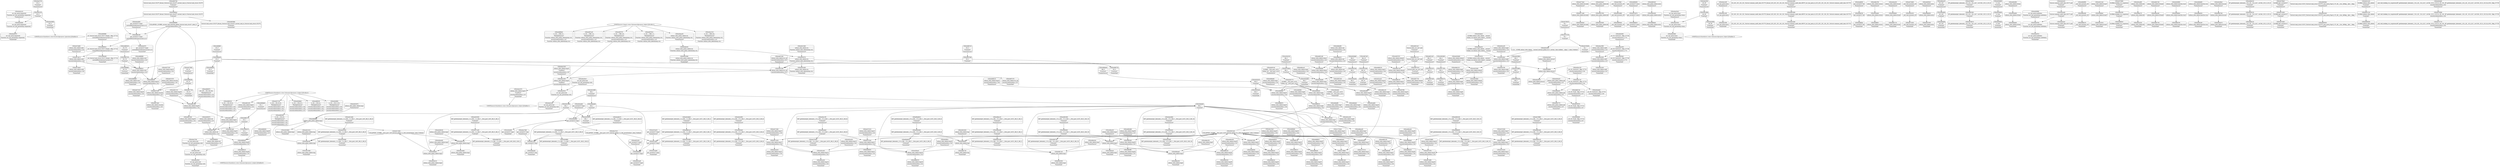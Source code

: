 digraph {
	CE0x44a3970 [shape=record,shape=Mrecord,label="{CE0x44a3970|avc_has_perm:requested|Function::avc_has_perm&Arg::requested::|*SummSink*}"]
	CE0x4456bb0 [shape=record,shape=Mrecord,label="{CE0x4456bb0|4:_i32,_:_CR_8,12_|*MultipleSource*|security/selinux/xfrm.c,142|security/selinux/xfrm.c,142|security/selinux/xfrm.c,147}"]
	CE0x4450770 [shape=record,shape=Mrecord,label="{CE0x4450770|selinux_xfrm_policy_delete:call|security/selinux/xfrm.c,327|*SummSink*}"]
	CE0x4477ad0 [shape=record,shape=Mrecord,label="{CE0x4477ad0|selinux_xfrm_delete:do.body}"]
	CE0x44a7dc0 [shape=record,shape=Mrecord,label="{CE0x44a7dc0|selinux_xfrm_delete:tmp32|security/selinux/xfrm.c,150|*SummSource*}"]
	CE0x44a58b0 [shape=record,shape=Mrecord,label="{CE0x44a58b0|i64*_getelementptr_inbounds_(_15_x_i64_,_15_x_i64_*___llvm_gcov_ctr25,_i64_0,_i64_14)|*Constant*|*SummSource*}"]
	CE0x4468220 [shape=record,shape=Mrecord,label="{CE0x4468220|selinux_xfrm_delete:tmp22|security/selinux/xfrm.c,144|*SummSource*}"]
	CE0x44a1a50 [shape=record,shape=Mrecord,label="{CE0x44a1a50|selinux_xfrm_delete:call8|security/selinux/xfrm.c,147|*SummSink*}"]
	CE0x44a1830 [shape=record,shape=Mrecord,label="{CE0x44a1830|selinux_xfrm_delete:call8|security/selinux/xfrm.c,147}"]
	CE0x445ccb0 [shape=record,shape=Mrecord,label="{CE0x445ccb0|selinux_xfrm_delete:tmp14|security/selinux/xfrm.c,142}"]
	CE0x4485d60 [shape=record,shape=Mrecord,label="{CE0x4485d60|selinux_xfrm_delete:tmp28|security/selinux/xfrm.c,147|*SummSource*}"]
	CE0x4459340 [shape=record,shape=Mrecord,label="{CE0x4459340|i64_0|*Constant*|*SummSink*}"]
	CE0x44537f0 [shape=record,shape=Mrecord,label="{CE0x44537f0|selinux_xfrm_delete:tmp8|security/selinux/xfrm.c,142|*SummSink*}"]
	CE0x4461420 [shape=record,shape=Mrecord,label="{CE0x4461420|selinux_xfrm_delete:tmp21|security/selinux/xfrm.c,142|*SummSource*}"]
	CE0x4467410 [shape=record,shape=Mrecord,label="{CE0x4467410|%struct.xfrm_sec_ctx*_null|*Constant*|*SummSink*}"]
	CE0x44c4000 [shape=record,shape=Mrecord,label="{CE0x44c4000|get_current227:tmp4|./arch/x86/include/asm/current.h,14|*SummSource*}"]
	CE0x4453380 [shape=record,shape=Mrecord,label="{CE0x4453380|selinux_xfrm_policy_delete:ctx|Function::selinux_xfrm_policy_delete&Arg::ctx::|*SummSink*}"]
	CE0x44a4190 [shape=record,shape=Mrecord,label="{CE0x44a4190|_ret_i32_%retval.0,_!dbg_!27728|security/selinux/avc.c,775}"]
	CE0x44567e0 [shape=record,shape=Mrecord,label="{CE0x44567e0|GLOBAL:__llvm_gcov_ctr25|Global_var:__llvm_gcov_ctr25|*SummSource*}"]
	CE0x44a1550 [shape=record,shape=Mrecord,label="{CE0x44a1550|selinux_xfrm_delete:tmp31|*LoadInst*|security/selinux/xfrm.c,147|*SummSource*}"]
	CE0x4453cd0 [shape=record,shape=Mrecord,label="{CE0x4453cd0|get_current227:tmp3|*SummSink*}"]
	CE0x445d500 [shape=record,shape=Mrecord,label="{CE0x445d500|i64*_getelementptr_inbounds_(_15_x_i64_,_15_x_i64_*___llvm_gcov_ctr25,_i64_0,_i64_6)|*Constant*|*SummSink*}"]
	CE0x4467e80 [shape=record,shape=Mrecord,label="{CE0x4467e80|i64_10|*Constant*}"]
	CE0x448fe60 [shape=record,shape=Mrecord,label="{CE0x448fe60|i32_0|*Constant*|*SummSink*}"]
	CE0x4457290 [shape=record,shape=Mrecord,label="{CE0x4457290|i64_4|*Constant*}"]
	CE0x4466750 [shape=record,shape=Mrecord,label="{CE0x4466750|i32_3|*Constant*|*SummSink*}"]
	CE0x4474dd0 [shape=record,shape=Mrecord,label="{CE0x4474dd0|selinux_xfrm_delete:call4|security/selinux/xfrm.c,142|*SummSource*}"]
	CE0x445f2d0 [shape=record,shape=Mrecord,label="{CE0x445f2d0|_ret_i32_%retval.0,_!dbg_!27728|security/selinux/avc.c,775|*SummSink*}"]
	CE0x4475050 [shape=record,shape=Mrecord,label="{CE0x4475050|i64*_getelementptr_inbounds_(_15_x_i64_,_15_x_i64_*___llvm_gcov_ctr25,_i64_0,_i64_8)|*Constant*|*SummSink*}"]
	CE0x4453560 [shape=record,shape=Mrecord,label="{CE0x4453560|selinux_xfrm_delete:tobool1|security/selinux/xfrm.c,142}"]
	CE0x44661a0 [shape=record,shape=Mrecord,label="{CE0x44661a0|i64*_getelementptr_inbounds_(_2_x_i64_,_2_x_i64_*___llvm_gcov_ctr21,_i64_0,_i64_1)|*Constant*}"]
	CE0x4453b00 [shape=record,shape=Mrecord,label="{CE0x4453b00|selinux_xfrm_delete:tobool1|security/selinux/xfrm.c,142|*SummSource*}"]
	CE0x60bd910 [shape=record,shape=Mrecord,label="{CE0x60bd910|i64*_getelementptr_inbounds_(_15_x_i64_,_15_x_i64_*___llvm_gcov_ctr25,_i64_0,_i64_0)|*Constant*|*SummSink*}"]
	CE0x4480180 [shape=record,shape=Mrecord,label="{CE0x4480180|get_current227:tmp4|./arch/x86/include/asm/current.h,14}"]
	CE0x445d210 [shape=record,shape=Mrecord,label="{CE0x445d210|selinux_xfrm_policy_delete:tmp3|*SummSink*}"]
	CE0x4455760 [shape=record,shape=Mrecord,label="{CE0x4455760|selinux_xfrm_policy_delete:bb}"]
	CE0x44a5620 [shape=record,shape=Mrecord,label="{CE0x44a5620|selinux_xfrm_delete:retval.0|*SummSink*}"]
	CE0x44801f0 [shape=record,shape=Mrecord,label="{CE0x44801f0|4:_i32,_:_CR_0,4_|*MultipleSource*|security/selinux/xfrm.c,142|security/selinux/xfrm.c,142|security/selinux/xfrm.c,147}"]
	CE0x44539b0 [shape=record,shape=Mrecord,label="{CE0x44539b0|i64_5|*Constant*|*SummSource*}"]
	CE0x446b7a0 [shape=record,shape=Mrecord,label="{CE0x446b7a0|_ret_i32_%call,_!dbg_!27713|security/selinux/xfrm.c,327|*SummSource*}"]
	CE0x447ffe0 [shape=record,shape=Mrecord,label="{CE0x447ffe0|_call_void_mcount()_#3|*SummSource*}"]
	CE0x4469400 [shape=record,shape=Mrecord,label="{CE0x4469400|get_current227:entry|*SummSource*}"]
	CE0x4469620 [shape=record,shape=Mrecord,label="{CE0x4469620|get_current227:entry|*SummSink*}"]
	CE0x4471640 [shape=record,shape=Mrecord,label="{CE0x4471640|COLLAPSED:_GCMRE___llvm_gcov_ctr9_internal_global_2_x_i64_zeroinitializer:_elem_0:default:}"]
	CE0x445e440 [shape=record,shape=Mrecord,label="{CE0x445e440|get_current227:tmp1}"]
	CE0x44a3b40 [shape=record,shape=Mrecord,label="{CE0x44a3b40|avc_has_perm:requested|Function::avc_has_perm&Arg::requested::}"]
	CE0x446b8a0 [shape=record,shape=Mrecord,label="{CE0x446b8a0|selinux_xfrm_policy_delete:entry|*SummSink*}"]
	CE0x44a2db0 [shape=record,shape=Mrecord,label="{CE0x44a2db0|i16_39|*Constant*}"]
	CE0x445e150 [shape=record,shape=Mrecord,label="{CE0x445e150|_ret_i32_%retval.0,_!dbg_!27751|security/selinux/xfrm.c,150|*SummSource*}"]
	CE0x44840c0 [shape=record,shape=Mrecord,label="{CE0x44840c0|selinux_xfrm_delete:tmp25|security/selinux/xfrm.c,144|*SummSink*}"]
	CE0x4468f10 [shape=record,shape=Mrecord,label="{CE0x4468f10|selinux_xfrm_delete:tmp25|security/selinux/xfrm.c,144|*SummSource*}"]
	CE0x44a7d50 [shape=record,shape=Mrecord,label="{CE0x44a7d50|selinux_xfrm_delete:tmp32|security/selinux/xfrm.c,150}"]
	"CONST[source:0(mediator),value:2(dynamic)][purpose:{object}][SnkIdx:2]"
	CE0x445c6b0 [shape=record,shape=Mrecord,label="{CE0x445c6b0|selinux_xfrm_policy_delete:tmp2|*SummSink*}"]
	CE0x44a2280 [shape=record,shape=Mrecord,label="{CE0x44a2280|avc_has_perm:entry|*SummSink*}"]
	CE0x44a1b60 [shape=record,shape=Mrecord,label="{CE0x44a1b60|i32_(i32,_i32,_i16,_i32,_%struct.common_audit_data.1017*)*_bitcast_(i32_(i32,_i32,_i16,_i32,_%struct.common_audit_data.495*)*_avc_has_perm_to_i32_(i32,_i32,_i16,_i32,_%struct.common_audit_data.1017*)*)|*Constant*|*SummSource*}"]
	CE0x44a88c0 [shape=record,shape=Mrecord,label="{CE0x44a88c0|get_current227:bb|*SummSink*}"]
	CE0x448eb10 [shape=record,shape=Mrecord,label="{CE0x448eb10|selinux_xfrm_delete:call|security/selinux/xfrm.c,142}"]
	CE0x44556b0 [shape=record,shape=Mrecord,label="{CE0x44556b0|selinux_xfrm_policy_delete:tmp1|*SummSink*}"]
	CE0x4460870 [shape=record,shape=Mrecord,label="{CE0x4460870|128:_i8*,_:_CR_128,136_|*MultipleSource*|security/selinux/xfrm.c,142|security/selinux/xfrm.c,142}"]
	CE0x4469910 [shape=record,shape=Mrecord,label="{CE0x4469910|_ret_%struct.task_struct.1015*_%tmp4,_!dbg_!27714|./arch/x86/include/asm/current.h,14}"]
	CE0x44a89d0 [shape=record,shape=Mrecord,label="{CE0x44a89d0|i64*_getelementptr_inbounds_(_2_x_i64_,_2_x_i64_*___llvm_gcov_ctr21,_i64_0,_i64_0)|*Constant*}"]
	CE0x4468510 [shape=record,shape=Mrecord,label="{CE0x4468510|selinux_xfrm_delete:tmp23|security/selinux/xfrm.c,144|*SummSource*}"]
	CE0x4459d70 [shape=record,shape=Mrecord,label="{CE0x4459d70|selinux_xfrm_delete:sid|security/selinux/xfrm.c,147|*SummSource*}"]
	CE0x44a1310 [shape=record,shape=Mrecord,label="{CE0x44a1310|4:_i32,_:_CRE_8,8_|*MultipleSource*|Function::selinux_xfrm_policy_delete&Arg::ctx::|security/selinux/xfrm.c,147|Function::selinux_xfrm_delete&Arg::ctx::}"]
	CE0x446e760 [shape=record,shape=Mrecord,label="{CE0x446e760|selinux_xfrm_delete:return|*SummSource*}"]
	CE0x4474860 [shape=record,shape=Mrecord,label="{CE0x4474860|selinux_xfrm_delete:tmp18|security/selinux/xfrm.c,142|*SummSource*}"]
	CE0x4484e50 [shape=record,shape=Mrecord,label="{CE0x4484e50|selinux_xfrm_delete:tmp26|security/selinux/xfrm.c,145|*SummSink*}"]
	CE0x446a8f0 [shape=record,shape=Mrecord,label="{CE0x446a8f0|selinux_xfrm_delete:tmp7|security/selinux/xfrm.c,142|*SummSource*}"]
	CE0x4461280 [shape=record,shape=Mrecord,label="{CE0x4461280|selinux_xfrm_delete:tmp20|security/selinux/xfrm.c,142}"]
	CE0x444fd40 [shape=record,shape=Mrecord,label="{CE0x444fd40|selinux_xfrm_delete:if.end}"]
	CE0x445b1f0 [shape=record,shape=Mrecord,label="{CE0x445b1f0|_call_void_mcount()_#3}"]
	CE0x4465c80 [shape=record,shape=Mrecord,label="{CE0x4465c80|i64*_getelementptr_inbounds_(_15_x_i64_,_15_x_i64_*___llvm_gcov_ctr25,_i64_0,_i64_9)|*Constant*}"]
	CE0x444b930 [shape=record,shape=Mrecord,label="{CE0x444b930|selinux_xfrm_delete:entry}"]
	CE0x4456f00 [shape=record,shape=Mrecord,label="{CE0x4456f00|4:_i32,_:_CR_12,16_|*MultipleSource*|security/selinux/xfrm.c,142|security/selinux/xfrm.c,142|security/selinux/xfrm.c,147}"]
	CE0x4463c30 [shape=record,shape=Mrecord,label="{CE0x4463c30|i64_5|*Constant*|*SummSink*}"]
	CE0x446afd0 [shape=record,shape=Mrecord,label="{CE0x446afd0|i32_142|*Constant*|*SummSink*}"]
	CE0x44687e0 [shape=record,shape=Mrecord,label="{CE0x44687e0|selinux_xfrm_delete:tmp24|security/selinux/xfrm.c,144}"]
	CE0x4465710 [shape=record,shape=Mrecord,label="{CE0x4465710|selinux_xfrm_delete:if.end|*SummSink*}"]
	CE0x44970d0 [shape=record,shape=Mrecord,label="{CE0x44970d0|i32_3|*Constant*}"]
	CE0x445adb0 [shape=record,shape=Mrecord,label="{CE0x445adb0|selinux_xfrm_delete:tmp10|security/selinux/xfrm.c,142|*SummSink*}"]
	CE0x446ae20 [shape=record,shape=Mrecord,label="{CE0x446ae20|i32_142|*Constant*|*SummSource*}"]
	CE0x446e110 [shape=record,shape=Mrecord,label="{CE0x446e110|selinux_xfrm_delete:tmp9|security/selinux/xfrm.c,142}"]
	CE0x4463d60 [shape=record,shape=Mrecord,label="{CE0x4463d60|i64_4|*Constant*|*SummSource*}"]
	CE0x445b9d0 [shape=record,shape=Mrecord,label="{CE0x445b9d0|i64_3|*Constant*|*SummSource*}"]
	CE0x4477ba0 [shape=record,shape=Mrecord,label="{CE0x4477ba0|selinux_xfrm_delete:do.body|*SummSource*}"]
	CE0x4457d70 [shape=record,shape=Mrecord,label="{CE0x4457d70|selinux_xfrm_delete:security|security/selinux/xfrm.c,142|*SummSource*}"]
	CE0x445af20 [shape=record,shape=Mrecord,label="{CE0x445af20|selinux_xfrm_delete:tmp11|security/selinux/xfrm.c,142}"]
	CE0x44a1960 [shape=record,shape=Mrecord,label="{CE0x44a1960|selinux_xfrm_delete:call8|security/selinux/xfrm.c,147|*SummSource*}"]
	CE0x44615c0 [shape=record,shape=Mrecord,label="{CE0x44615c0|%struct.xfrm_sec_ctx*_null|*Constant*|*SummSource*}"]
	CE0x44a33c0 [shape=record,shape=Mrecord,label="{CE0x44a33c0|avc_has_perm:tclass|Function::avc_has_perm&Arg::tclass::|*SummSource*}"]
	CE0x445a6e0 [shape=record,shape=Mrecord,label="{CE0x445a6e0|selinux_xfrm_delete:return}"]
	CE0x446ec10 [shape=record,shape=Mrecord,label="{CE0x446ec10|i64*_getelementptr_inbounds_(_15_x_i64_,_15_x_i64_*___llvm_gcov_ctr25,_i64_0,_i64_1)|*Constant*|*SummSource*}"]
	CE0x4478b00 [shape=record,shape=Mrecord,label="{CE0x4478b00|i8*_getelementptr_inbounds_(_45_x_i8_,_45_x_i8_*_.str1245,_i32_0,_i32_0)|*Constant*|*SummSource*}"]
	CE0x4475b80 [shape=record,shape=Mrecord,label="{CE0x4475b80|_call_void_mcount()_#3|*SummSource*}"]
	CE0x4485ff0 [shape=record,shape=Mrecord,label="{CE0x4485ff0|selinux_xfrm_delete:tmp28|security/selinux/xfrm.c,147|*SummSink*}"]
	CE0x445d6a0 [shape=record,shape=Mrecord,label="{CE0x445d6a0|i1_true|*Constant*}"]
	CE0x44664a0 [shape=record,shape=Mrecord,label="{CE0x44664a0|selinux_xfrm_delete:tmp30|security/selinux/xfrm.c,147}"]
	CE0x44c4070 [shape=record,shape=Mrecord,label="{CE0x44c4070|get_current227:tmp4|./arch/x86/include/asm/current.h,14|*SummSink*}"]
	CE0x448c730 [shape=record,shape=Mrecord,label="{CE0x448c730|selinux_xfrm_delete:tmp|*SummSink*}"]
	CE0x4475230 [shape=record,shape=Mrecord,label="{CE0x4475230|i8_1|*Constant*}"]
	CE0x445bd00 [shape=record,shape=Mrecord,label="{CE0x445bd00|selinux_xfrm_delete:if.then}"]
	CE0x44a1430 [shape=record,shape=Mrecord,label="{CE0x44a1430|selinux_xfrm_delete:tmp31|*LoadInst*|security/selinux/xfrm.c,147}"]
	CE0x4484240 [shape=record,shape=Mrecord,label="{CE0x4484240|i64*_getelementptr_inbounds_(_15_x_i64_,_15_x_i64_*___llvm_gcov_ctr25,_i64_0,_i64_12)|*Constant*|*SummSource*}"]
	CE0x4461340 [shape=record,shape=Mrecord,label="{CE0x4461340|selinux_xfrm_delete:tmp20|security/selinux/xfrm.c,142|*SummSink*}"]
	CE0x4468cb0 [shape=record,shape=Mrecord,label="{CE0x4468cb0|selinux_xfrm_delete:tmp25|security/selinux/xfrm.c,144}"]
	CE0x44a3ec0 [shape=record,shape=Mrecord,label="{CE0x44a3ec0|%struct.common_audit_data.1017*_null|*Constant*|*SummSink*}"]
	CE0x444ff50 [shape=record,shape=Mrecord,label="{CE0x444ff50|selinux_xfrm_delete:return|*SummSink*}"]
	CE0x44790e0 [shape=record,shape=Mrecord,label="{CE0x44790e0|i64_2|*Constant*}"]
	CE0x4452690 [shape=record,shape=Mrecord,label="{CE0x4452690|i64_1|*Constant*|*SummSource*}"]
	CE0x4486980 [shape=record,shape=Mrecord,label="{CE0x4486980|selinux_xfrm_delete:cred|security/selinux/xfrm.c,142|*SummSource*}"]
	CE0x58315e0 [shape=record,shape=Mrecord,label="{CE0x58315e0|COLLAPSED:_GCMRE___llvm_gcov_ctr25_internal_global_15_x_i64_zeroinitializer:_elem_0:default:}"]
	CE0x4497570 [shape=record,shape=Mrecord,label="{CE0x4497570|selinux_xfrm_delete:ctx_sid|security/selinux/xfrm.c,147|*SummSink*}"]
	CE0x44800e0 [shape=record,shape=Mrecord,label="{CE0x44800e0|_call_void_mcount()_#3|*SummSink*}"]
	CE0x4463e70 [shape=record,shape=Mrecord,label="{CE0x4463e70|i64_4|*Constant*|*SummSink*}"]
	CE0x4470670 [shape=record,shape=Mrecord,label="{CE0x4470670|_ret_i32_%call,_!dbg_!27713|security/selinux/xfrm.c,327}"]
	CE0x445c9c0 [shape=record,shape=Mrecord,label="{CE0x445c9c0|selinux_xfrm_delete:tmp8|security/selinux/xfrm.c,142}"]
	CE0x4467ef0 [shape=record,shape=Mrecord,label="{CE0x4467ef0|i64_10|*Constant*|*SummSource*}"]
	CE0x445ddc0 [shape=record,shape=Mrecord,label="{CE0x445ddc0|GLOBAL:selinux_xfrm_delete.__warned|Global_var:selinux_xfrm_delete.__warned|*SummSource*}"]
	CE0x448d990 [shape=record,shape=Mrecord,label="{CE0x448d990|_call_void_mcount()_#3|*SummSource*}"]
	CE0x444ab10 [shape=record,shape=Mrecord,label="{CE0x444ab10|selinux_xfrm_delete:tmp2}"]
	CE0x44512a0 [shape=record,shape=Mrecord,label="{CE0x44512a0|selinux_xfrm_delete:if.end7|*SummSource*}"]
	CE0x4475960 [shape=record,shape=Mrecord,label="{CE0x4475960|GLOBAL:lockdep_rcu_suspicious|*Constant*|*SummSource*}"]
	CE0x4453240 [shape=record,shape=Mrecord,label="{CE0x4453240|i64*_getelementptr_inbounds_(_2_x_i64_,_2_x_i64_*___llvm_gcov_ctr9,_i64_0,_i64_0)|*Constant*}"]
	CE0x445c950 [shape=record,shape=Mrecord,label="{CE0x445c950|0:_i8,_:_GCMR_selinux_xfrm_delete.__warned_internal_global_i8_0,_section_.data.unlikely_,_align_1:_elem_0:default:}"]
	CE0x4468b10 [shape=record,shape=Mrecord,label="{CE0x4468b10|selinux_xfrm_delete:tmp24|security/selinux/xfrm.c,144|*SummSink*}"]
	CE0x445a520 [shape=record,shape=Mrecord,label="{CE0x445a520|selinux_xfrm_delete:bb|*SummSink*}"]
	CE0x444ccb0 [shape=record,shape=Mrecord,label="{CE0x444ccb0|selinux_xfrm_delete:if.then6}"]
	CE0x445f090 [shape=record,shape=Mrecord,label="{CE0x445f090|avc_has_perm:auditdata|Function::avc_has_perm&Arg::auditdata::|*SummSource*}"]
	CE0x44523d0 [shape=record,shape=Mrecord,label="{CE0x44523d0|selinux_xfrm_delete:ctx|Function::selinux_xfrm_delete&Arg::ctx::|*SummSource*}"]
	CE0x448da70 [shape=record,shape=Mrecord,label="{CE0x448da70|_call_void_mcount()_#3|*SummSink*}"]
	CE0x4453190 [shape=record,shape=Mrecord,label="{CE0x4453190|selinux_xfrm_delete:entry|*SummSink*}"]
	CE0x446d700 [shape=record,shape=Mrecord,label="{CE0x446d700|i64*_getelementptr_inbounds_(_2_x_i64_,_2_x_i64_*___llvm_gcov_ctr9,_i64_0,_i64_1)|*Constant*|*SummSink*}"]
	CE0x4468000 [shape=record,shape=Mrecord,label="{CE0x4468000|i64*_getelementptr_inbounds_(_15_x_i64_,_15_x_i64_*___llvm_gcov_ctr25,_i64_0,_i64_12)|*Constant*}"]
	CE0x44576b0 [shape=record,shape=Mrecord,label="{CE0x44576b0|i32_22|*Constant*|*SummSource*}"]
	CE0x445fea0 [shape=record,shape=Mrecord,label="{CE0x445fea0|selinux_xfrm_delete:tmp16|security/selinux/xfrm.c,142}"]
	CE0x4452e20 [shape=record,shape=Mrecord,label="{CE0x4452e20|i64_1|*Constant*|*SummSink*}"]
	CE0x4497b90 [shape=record,shape=Mrecord,label="{CE0x4497b90|i32_(i32,_i32,_i16,_i32,_%struct.common_audit_data.1017*)*_bitcast_(i32_(i32,_i32,_i16,_i32,_%struct.common_audit_data.495*)*_avc_has_perm_to_i32_(i32,_i32,_i16,_i32,_%struct.common_audit_data.1017*)*)|*Constant*}"]
	CE0x44a85c0 [shape=record,shape=Mrecord,label="{CE0x44a85c0|selinux_xfrm_delete:tmp33|security/selinux/xfrm.c,150|*SummSink*}"]
	CE0x4456960 [shape=record,shape=Mrecord,label="{CE0x4456960|selinux_xfrm_delete:land.lhs.true2|*SummSource*}"]
	CE0x44a2f50 [shape=record,shape=Mrecord,label="{CE0x44a2f50|i16_39|*Constant*|*SummSource*}"]
	CE0x4463260 [shape=record,shape=Mrecord,label="{CE0x4463260|i8*_getelementptr_inbounds_(_45_x_i8_,_45_x_i8_*_.str1245,_i32_0,_i32_0)|*Constant*}"]
	CE0x446b9b0 [shape=record,shape=Mrecord,label="{CE0x446b9b0|selinux_xfrm_policy_delete:tmp1}"]
	CE0x44c9860 [shape=record,shape=Mrecord,label="{CE0x44c9860|i64*_getelementptr_inbounds_(_2_x_i64_,_2_x_i64_*___llvm_gcov_ctr21,_i64_0,_i64_0)|*Constant*|*SummSink*}"]
	CE0x4486170 [shape=record,shape=Mrecord,label="{CE0x4486170|i32_1|*Constant*}"]
	CE0x44866f0 [shape=record,shape=Mrecord,label="{CE0x44866f0|i32_78|*Constant*|*SummSink*}"]
	CE0x44639c0 [shape=record,shape=Mrecord,label="{CE0x44639c0|selinux_xfrm_delete:entry|*SummSource*}"]
	CE0x446e8c0 [shape=record,shape=Mrecord,label="{CE0x446e8c0|selinux_xfrm_policy_delete:call|security/selinux/xfrm.c,327}"]
	CE0x4478020 [shape=record,shape=Mrecord,label="{CE0x4478020|i8_1|*Constant*|*SummSource*}"]
	CE0x44ebe40 [shape=record,shape=Mrecord,label="{CE0x44ebe40|get_current227:tmp|*SummSink*}"]
	CE0x448c7a0 [shape=record,shape=Mrecord,label="{CE0x448c7a0|selinux_xfrm_delete:tmp1}"]
	CE0x44669e0 [shape=record,shape=Mrecord,label="{CE0x44669e0|4:_i32,_:_CRE_0,1_|*MultipleSource*|Function::selinux_xfrm_policy_delete&Arg::ctx::|security/selinux/xfrm.c,147|Function::selinux_xfrm_delete&Arg::ctx::}"]
	CE0x4474340 [shape=record,shape=Mrecord,label="{CE0x4474340|selinux_xfrm_delete:tmp17|security/selinux/xfrm.c,142|*SummSource*}"]
	CE0x4486cf0 [shape=record,shape=Mrecord,label="{CE0x4486cf0|selinux_xfrm_delete:tmp19|security/selinux/xfrm.c,142}"]
	CE0x448eca0 [shape=record,shape=Mrecord,label="{CE0x448eca0|selinux_xfrm_delete:call|security/selinux/xfrm.c,142|*SummSink*}"]
	CE0x4474b70 [shape=record,shape=Mrecord,label="{CE0x4474b70|selinux_xfrm_delete:call4|security/selinux/xfrm.c,142}"]
	CE0x446db60 [shape=record,shape=Mrecord,label="{CE0x446db60|selinux_xfrm_delete:land.lhs.true|*SummSource*}"]
	CE0x4494160 [shape=record,shape=Mrecord,label="{CE0x4494160|selinux_xfrm_delete:tmp29|security/selinux/xfrm.c,147|*SummSource*}"]
	CE0x4451010 [shape=record,shape=Mrecord,label="{CE0x4451010|selinux_xfrm_policy_delete:tmp|*SummSource*}"]
	CE0x5831650 [shape=record,shape=Mrecord,label="{CE0x5831650|selinux_xfrm_delete:tmp|*SummSource*}"]
	CE0x446f1d0 [shape=record,shape=Mrecord,label="{CE0x446f1d0|selinux_xfrm_policy_delete:entry|*SummSource*}"]
	CE0x445dbb0 [shape=record,shape=Mrecord,label="{CE0x445dbb0|i64*_getelementptr_inbounds_(_2_x_i64_,_2_x_i64_*___llvm_gcov_ctr21,_i64_0,_i64_1)|*Constant*|*SummSource*}"]
	CE0x445d9a0 [shape=record,shape=Mrecord,label="{CE0x445d9a0|selinux_xfrm_delete:do.end|*SummSource*}"]
	CE0x44637d0 [shape=record,shape=Mrecord,label="{CE0x44637d0|selinux_xfrm_delete:do.end}"]
	CE0x4450370 [shape=record,shape=Mrecord,label="{CE0x4450370|selinux_xfrm_delete:ctx|Function::selinux_xfrm_delete&Arg::ctx::}"]
	CE0x445aca0 [shape=record,shape=Mrecord,label="{CE0x445aca0|selinux_xfrm_delete:tmp10|security/selinux/xfrm.c,142|*SummSource*}"]
	CE0x446d150 [shape=record,shape=Mrecord,label="{CE0x446d150|i8*_getelementptr_inbounds_(_24_x_i8_,_24_x_i8_*_.str244,_i32_0,_i32_0)|*Constant*|*SummSource*}"]
	CE0x444b030 [shape=record,shape=Mrecord,label="{CE0x444b030|selinux_xfrm_policy_delete:ctx|Function::selinux_xfrm_policy_delete&Arg::ctx::}"]
	CE0x445a9e0 [shape=record,shape=Mrecord,label="{CE0x445a9e0|i64*_getelementptr_inbounds_(_15_x_i64_,_15_x_i64_*___llvm_gcov_ctr25,_i64_0,_i64_8)|*Constant*}"]
	CE0x44667c0 [shape=record,shape=Mrecord,label="{CE0x44667c0|i32_3|*Constant*|*SummSource*}"]
	CE0x4485700 [shape=record,shape=Mrecord,label="{CE0x4485700|i64*_getelementptr_inbounds_(_15_x_i64_,_15_x_i64_*___llvm_gcov_ctr25,_i64_0,_i64_13)|*Constant*|*SummSink*}"]
	CE0x444fae0 [shape=record,shape=Mrecord,label="{CE0x444fae0|selinux_xfrm_policy_delete:tmp3}"]
	CE0x44564a0 [shape=record,shape=Mrecord,label="{CE0x44564a0|selinux_xfrm_delete:do.body|*SummSink*}"]
	CE0x44742d0 [shape=record,shape=Mrecord,label="{CE0x44742d0|selinux_xfrm_delete:tmp17|security/selinux/xfrm.c,142}"]
	CE0x44708a0 [shape=record,shape=Mrecord,label="{CE0x44708a0|GLOBAL:get_current227|*Constant*|*SummSource*}"]
	CE0x4496db0 [shape=record,shape=Mrecord,label="{CE0x4496db0|i32_1|*Constant*|*SummSource*}"]
	CE0x4463730 [shape=record,shape=Mrecord,label="{CE0x4463730|selinux_xfrm_delete:if.then6|*SummSink*}"]
	CE0x44a4010 [shape=record,shape=Mrecord,label="{CE0x44a4010|avc_has_perm:auditdata|Function::avc_has_perm&Arg::auditdata::|*SummSink*}"]
	CE0x446d0c0 [shape=record,shape=Mrecord,label="{CE0x446d0c0|GLOBAL:lockdep_rcu_suspicious|*Constant*|*SummSink*}"]
	CE0x44651d0 [shape=record,shape=Mrecord,label="{CE0x44651d0|selinux_xfrm_delete:tmp12|security/selinux/xfrm.c,142|*SummSink*}"]
	CE0x4471420 [shape=record,shape=Mrecord,label="{CE0x4471420|selinux_xfrm_delete:tmp13|security/selinux/xfrm.c,142}"]
	CE0x44a7360 [shape=record,shape=Mrecord,label="{CE0x44a7360|get_current227:tmp}"]
	CE0x4467cd0 [shape=record,shape=Mrecord,label="{CE0x4467cd0|i64_10|*Constant*|*SummSink*}"]
	CE0x4474ee0 [shape=record,shape=Mrecord,label="{CE0x4474ee0|selinux_xfrm_delete:call4|security/selinux/xfrm.c,142|*SummSink*}"]
	CE0x446eaa0 [shape=record,shape=Mrecord,label="{CE0x446eaa0|selinux_xfrm_delete:tmp3}"]
	CE0x4451610 [shape=record,shape=Mrecord,label="{CE0x4451610|selinux_xfrm_delete:if.end7|*SummSink*}"]
	CE0x446e620 [shape=record,shape=Mrecord,label="{CE0x446e620|selinux_xfrm_delete:land.lhs.true}"]
	CE0x44518d0 [shape=record,shape=Mrecord,label="{CE0x44518d0|selinux_xfrm_policy_delete:tmp|*SummSink*}"]
	CE0x445a7f0 [shape=record,shape=Mrecord,label="{CE0x445a7f0|i64*_getelementptr_inbounds_(_15_x_i64_,_15_x_i64_*___llvm_gcov_ctr25,_i64_0,_i64_8)|*Constant*|*SummSource*}"]
	CE0x445ba40 [shape=record,shape=Mrecord,label="{CE0x445ba40|i64_3|*Constant*|*SummSink*}"]
	CE0x446e530 [shape=record,shape=Mrecord,label="{CE0x446e530|selinux_xfrm_delete:land.lhs.true2|*SummSink*}"]
	CE0x445e0e0 [shape=record,shape=Mrecord,label="{CE0x445e0e0|_ret_i32_%retval.0,_!dbg_!27751|security/selinux/xfrm.c,150|*SummSink*}"]
	CE0x448a230 [shape=record,shape=Mrecord,label="{CE0x448a230|selinux_xfrm_delete:tmp3|*SummSource*}"]
	CE0x44826b0 [shape=record,shape=Mrecord,label="{CE0x44826b0|%struct.task_struct.1015*_(%struct.task_struct.1015**)*_asm_movq_%gs:$_1:P_,$0_,_r,im,_dirflag_,_fpsr_,_flags_|*SummSource*}"]
	CE0x44a2b10 [shape=record,shape=Mrecord,label="{CE0x44a2b10|avc_has_perm:tsid|Function::avc_has_perm&Arg::tsid::|*SummSource*}"]
	CE0x44504d0 [shape=record,shape=Mrecord,label="{CE0x44504d0|i64*_getelementptr_inbounds_(_2_x_i64_,_2_x_i64_*___llvm_gcov_ctr9,_i64_0,_i64_0)|*Constant*|*SummSink*}"]
	CE0x446e490 [shape=record,shape=Mrecord,label="{CE0x446e490|selinux_xfrm_delete:tmp10|security/selinux/xfrm.c,142}"]
	CE0x4497f70 [shape=record,shape=Mrecord,label="{CE0x4497f70|4:_i32,_:_CRE_4,8_|*MultipleSource*|Function::selinux_xfrm_policy_delete&Arg::ctx::|security/selinux/xfrm.c,147|Function::selinux_xfrm_delete&Arg::ctx::}"]
	CE0x446ee50 [shape=record,shape=Mrecord,label="{CE0x446ee50|GLOBAL:selinux_xfrm_delete.__warned|Global_var:selinux_xfrm_delete.__warned}"]
	CE0x445b460 [shape=record,shape=Mrecord,label="{CE0x445b460|i64_2|*Constant*|*SummSink*}"]
	CE0x4471d20 [shape=record,shape=Mrecord,label="{CE0x4471d20|_call_void_mcount()_#3|*SummSink*}"]
	CE0x4467670 [shape=record,shape=Mrecord,label="{CE0x4467670|selinux_xfrm_delete:tobool5|security/selinux/xfrm.c,144|*SummSource*}"]
	CE0x4450a20 [shape=record,shape=Mrecord,label="{CE0x4450a20|selinux_xfrm_policy_delete:call|security/selinux/xfrm.c,327|*SummSource*}"]
	CE0x446f010 [shape=record,shape=Mrecord,label="{CE0x446f010|selinux_xfrm_delete:tmp6|security/selinux/xfrm.c,142}"]
	CE0x4451e50 [shape=record,shape=Mrecord,label="{CE0x4451e50|GLOBAL:selinux_xfrm_delete|*Constant*|*SummSource*}"]
	CE0x44ebeb0 [shape=record,shape=Mrecord,label="{CE0x44ebeb0|i64_1|*Constant*}"]
	CE0x4456580 [shape=record,shape=Mrecord,label="{CE0x4456580|i64*_getelementptr_inbounds_(_15_x_i64_,_15_x_i64_*___llvm_gcov_ctr25,_i64_0,_i64_0)|*Constant*}"]
	CE0x44749f0 [shape=record,shape=Mrecord,label="{CE0x44749f0|selinux_xfrm_delete:tmp18|security/selinux/xfrm.c,142|*SummSink*}"]
	CE0x446e210 [shape=record,shape=Mrecord,label="{CE0x446e210|selinux_xfrm_delete:tmp9|security/selinux/xfrm.c,142|*SummSource*}"]
	CE0x445b660 [shape=record,shape=Mrecord,label="{CE0x445b660|i1_true|*Constant*|*SummSource*}"]
	CE0x44613b0 [shape=record,shape=Mrecord,label="{CE0x44613b0|selinux_xfrm_delete:tmp21|security/selinux/xfrm.c,142}"]
	CE0x44a3ad0 [shape=record,shape=Mrecord,label="{CE0x44a3ad0|%struct.common_audit_data.1017*_null|*Constant*}"]
	CE0x4453030 [shape=record,shape=Mrecord,label="{CE0x4453030|i64*_getelementptr_inbounds_(_2_x_i64_,_2_x_i64_*___llvm_gcov_ctr9,_i64_0,_i64_1)|*Constant*|*SummSource*}"]
	CE0x4465e10 [shape=record,shape=Mrecord,label="{CE0x4465e10|i64*_getelementptr_inbounds_(_15_x_i64_,_15_x_i64_*___llvm_gcov_ctr25,_i64_0,_i64_9)|*Constant*|*SummSink*}"]
	CE0x4470d70 [shape=record,shape=Mrecord,label="{CE0x4470d70|get_current227:entry}"]
	"CONST[source:0(mediator),value:2(dynamic)][purpose:{subject}][SnkIdx:0]"
	CE0x44689d0 [shape=record,shape=Mrecord,label="{CE0x44689d0|selinux_xfrm_delete:tmp24|security/selinux/xfrm.c,144|*SummSource*}"]
	CE0x4457530 [shape=record,shape=Mrecord,label="{CE0x4457530|selinux_xfrm_delete:tmp19|security/selinux/xfrm.c,142|*SummSource*}"]
	CE0x4474260 [shape=record,shape=Mrecord,label="{CE0x4474260|GLOBAL:get_current227|*Constant*}"]
	CE0x60bd810 [shape=record,shape=Mrecord,label="{CE0x60bd810|i64*_getelementptr_inbounds_(_15_x_i64_,_15_x_i64_*___llvm_gcov_ctr25,_i64_0,_i64_0)|*Constant*|*SummSource*}"]
	CE0x4497500 [shape=record,shape=Mrecord,label="{CE0x4497500|selinux_xfrm_delete:ctx_sid|security/selinux/xfrm.c,147|*SummSource*}"]
	CE0x4497a20 [shape=record,shape=Mrecord,label="{CE0x4497a20|4:_i32,_:_CRE_2,4_|*MultipleSource*|Function::selinux_xfrm_policy_delete&Arg::ctx::|security/selinux/xfrm.c,147|Function::selinux_xfrm_delete&Arg::ctx::}"]
	CE0x44a1670 [shape=record,shape=Mrecord,label="{CE0x44a1670|selinux_xfrm_delete:tmp31|*LoadInst*|security/selinux/xfrm.c,147|*SummSink*}"]
	CE0x4467520 [shape=record,shape=Mrecord,label="{CE0x4467520|selinux_xfrm_delete:tobool5|security/selinux/xfrm.c,144}"]
	CE0x445b3c0 [shape=record,shape=Mrecord,label="{CE0x445b3c0|i64_0|*Constant*}"]
	CE0x4459120 [shape=record,shape=Mrecord,label="{CE0x4459120|i8*_getelementptr_inbounds_(_24_x_i8_,_24_x_i8_*_.str244,_i32_0,_i32_0)|*Constant*}"]
	CE0x446a3c0 [shape=record,shape=Mrecord,label="{CE0x446a3c0|selinux_xfrm_delete:tmp1|*SummSource*}"]
	CE0x4460070 [shape=record,shape=Mrecord,label="{CE0x4460070|selinux_xfrm_delete:tmp16|security/selinux/xfrm.c,142|*SummSink*}"]
	CE0x4482890 [shape=record,shape=Mrecord,label="{CE0x4482890|%struct.task_struct.1015**_bitcast_(%struct.task_struct**_current_task_to_%struct.task_struct.1015**)|*Constant*|*SummSink*}"]
	CE0x4478b70 [shape=record,shape=Mrecord,label="{CE0x4478b70|i8*_getelementptr_inbounds_(_45_x_i8_,_45_x_i8_*_.str1245,_i32_0,_i32_0)|*Constant*|*SummSink*}"]
	CE0x4455970 [shape=record,shape=Mrecord,label="{CE0x4455970|selinux_xfrm_policy_delete:tmp1|*SummSource*}"]
	CE0x445da70 [shape=record,shape=Mrecord,label="{CE0x445da70|selinux_xfrm_delete:do.end|*SummSink*}"]
	CE0x44514b0 [shape=record,shape=Mrecord,label="{CE0x44514b0|i64*_getelementptr_inbounds_(_2_x_i64_,_2_x_i64_*___llvm_gcov_ctr9,_i64_0,_i64_0)|*Constant*|*SummSource*}"]
	CE0x4494350 [shape=record,shape=Mrecord,label="{CE0x4494350|selinux_xfrm_delete:tmp29|security/selinux/xfrm.c,147|*SummSink*}"]
	CE0x445e3d0 [shape=record,shape=Mrecord,label="{CE0x445e3d0|selinux_xfrm_delete:ctx|Function::selinux_xfrm_delete&Arg::ctx::|*SummSink*}"]
	CE0x44657b0 [shape=record,shape=Mrecord,label="{CE0x44657b0|selinux_xfrm_delete:if.then6|*SummSource*}"]
	CE0x44861e0 [shape=record,shape=Mrecord,label="{CE0x44861e0|selinux_xfrm_delete:tmp29|security/selinux/xfrm.c,147}"]
	CE0x444ae30 [shape=record,shape=Mrecord,label="{CE0x444ae30|selinux_xfrm_policy_delete:ctx|Function::selinux_xfrm_policy_delete&Arg::ctx::|*SummSource*}"]
	CE0x4466630 [shape=record,shape=Mrecord,label="{CE0x4466630|selinux_xfrm_delete:tmp30|security/selinux/xfrm.c,147|*SummSource*}"]
	CE0x4466320 [shape=record,shape=Mrecord,label="{CE0x4466320|4:_i32,_:_CR_20,24_|*MultipleSource*|security/selinux/xfrm.c,142|security/selinux/xfrm.c,142|security/selinux/xfrm.c,147}"]
	CE0x44a1bd0 [shape=record,shape=Mrecord,label="{CE0x44a1bd0|i32_(i32,_i32,_i16,_i32,_%struct.common_audit_data.1017*)*_bitcast_(i32_(i32,_i32,_i16,_i32,_%struct.common_audit_data.495*)*_avc_has_perm_to_i32_(i32,_i32,_i16,_i32,_%struct.common_audit_data.1017*)*)|*Constant*|*SummSink*}"]
	CE0x448b4b0 [shape=record,shape=Mrecord,label="{CE0x448b4b0|i64_0|*Constant*|*SummSource*}"]
	CE0x63d1930 [shape=record,shape=Mrecord,label="{CE0x63d1930|selinux_xfrm_delete:tmp1|*SummSink*}"]
	CE0x448da00 [shape=record,shape=Mrecord,label="{CE0x448da00|i32_0|*Constant*}"]
	CE0x444ac40 [shape=record,shape=Mrecord,label="{CE0x444ac40|selinux_xfrm_policy_delete:tmp}"]
	CE0x5170710 [shape=record,shape=Mrecord,label="{CE0x5170710|selinux_xfrm_delete:tmp11|security/selinux/xfrm.c,142|*SummSink*}"]
	CE0x4457150 [shape=record,shape=Mrecord,label="{CE0x4457150|4:_i32,_:_CR_16,20_|*MultipleSource*|security/selinux/xfrm.c,142|security/selinux/xfrm.c,142|security/selinux/xfrm.c,147}"]
	CE0x44538d0 [shape=record,shape=Mrecord,label="{CE0x44538d0|selinux_xfrm_delete:tobool1|security/selinux/xfrm.c,142|*SummSink*}"]
	CE0x44a8b70 [shape=record,shape=Mrecord,label="{CE0x44a8b70|i64*_getelementptr_inbounds_(_2_x_i64_,_2_x_i64_*___llvm_gcov_ctr21,_i64_0,_i64_0)|*Constant*|*SummSource*}"]
	CE0x4469980 [shape=record,shape=Mrecord,label="{CE0x4469980|_ret_%struct.task_struct.1015*_%tmp4,_!dbg_!27714|./arch/x86/include/asm/current.h,14|*SummSource*}"]
	CE0x446eba0 [shape=record,shape=Mrecord,label="{CE0x446eba0|selinux_xfrm_delete:tmp2|*SummSink*}"]
	CE0x44921d0 [shape=record,shape=Mrecord,label="{CE0x44921d0|selinux_xfrm_delete:tobool|security/selinux/xfrm.c,142|*SummSource*}"]
	CE0x447da90 [shape=record,shape=Mrecord,label="{CE0x447da90|get_current227:tmp2|*SummSink*}"]
	CE0x4450580 [shape=record,shape=Mrecord,label="{CE0x4450580|selinux_xfrm_policy_delete:bb|*SummSink*}"]
	CE0x444cd20 [shape=record,shape=Mrecord,label="{CE0x444cd20|selinux_xfrm_delete:if.end|*SummSource*}"]
	"CONST[source:1(input),value:2(dynamic)][purpose:{object}][SrcIdx:1]"
	CE0x4457de0 [shape=record,shape=Mrecord,label="{CE0x4457de0|selinux_xfrm_delete:security|security/selinux/xfrm.c,142|*SummSink*}"]
	CE0x445ff10 [shape=record,shape=Mrecord,label="{CE0x445ff10|selinux_xfrm_delete:tmp16|security/selinux/xfrm.c,142|*SummSource*}"]
	CE0x44a2850 [shape=record,shape=Mrecord,label="{CE0x44a2850|avc_has_perm:ssid|Function::avc_has_perm&Arg::ssid::|*SummSink*}"]
	CE0x4463dd0 [shape=record,shape=Mrecord,label="{CE0x4463dd0|i64*_getelementptr_inbounds_(_15_x_i64_,_15_x_i64_*___llvm_gcov_ctr25,_i64_0,_i64_6)|*Constant*}"]
	CE0x447e8c0 [shape=record,shape=Mrecord,label="{CE0x447e8c0|get_current227:tmp2}"]
	CE0x444e5d0 [shape=record,shape=Mrecord,label="{CE0x444e5d0|selinux_xfrm_policy_delete:entry}"]
	CE0x4474430 [shape=record,shape=Mrecord,label="{CE0x4474430|selinux_xfrm_delete:tmp17|security/selinux/xfrm.c,142|*SummSink*}"]
	CE0x4471e00 [shape=record,shape=Mrecord,label="{CE0x4471e00|i64*_getelementptr_inbounds_(_2_x_i64_,_2_x_i64_*___llvm_gcov_ctr9,_i64_0,_i64_1)|*Constant*}"]
	CE0x4469700 [shape=record,shape=Mrecord,label="{CE0x4469700|i32_78|*Constant*}"]
	CE0x44684a0 [shape=record,shape=Mrecord,label="{CE0x44684a0|selinux_xfrm_delete:tmp23|security/selinux/xfrm.c,144}"]
	CE0x445bc40 [shape=record,shape=Mrecord,label="{CE0x445bc40|selinux_xfrm_delete:land.lhs.true|*SummSink*}"]
	CE0x445ca30 [shape=record,shape=Mrecord,label="{CE0x445ca30|selinux_xfrm_delete:tmp8|security/selinux/xfrm.c,142|*SummSource*}"]
	CE0x4497360 [shape=record,shape=Mrecord,label="{CE0x4497360|selinux_xfrm_delete:sid|security/selinux/xfrm.c,147}"]
	CE0x4485580 [shape=record,shape=Mrecord,label="{CE0x4485580|i64*_getelementptr_inbounds_(_15_x_i64_,_15_x_i64_*___llvm_gcov_ctr25,_i64_0,_i64_13)|*Constant*|*SummSource*}"]
	CE0x445f450 [shape=record,shape=Mrecord,label="{CE0x445f450|i64*_getelementptr_inbounds_(_15_x_i64_,_15_x_i64_*___llvm_gcov_ctr25,_i64_0,_i64_14)|*Constant*}"]
	CE0x44dfba0 [shape=record,shape=Mrecord,label="{CE0x44dfba0|%struct.task_struct.1015**_bitcast_(%struct.task_struct**_current_task_to_%struct.task_struct.1015**)|*Constant*}"]
	CE0x445b350 [shape=record,shape=Mrecord,label="{CE0x445b350|i64_2|*Constant*|*SummSource*}"]
	CE0x4456620 [shape=record,shape=Mrecord,label="{CE0x4456620|selinux_xfrm_delete:tmp}"]
	CE0x4463f10 [shape=record,shape=Mrecord,label="{CE0x4463f10|selinux_xfrm_delete:tmp9|security/selinux/xfrm.c,142|*SummSink*}"]
	CE0x4486c80 [shape=record,shape=Mrecord,label="{CE0x4486c80|i32_22|*Constant*}"]
	CE0x44a8850 [shape=record,shape=Mrecord,label="{CE0x44a8850|get_current227:bb|*SummSource*}"]
	CE0x446efa0 [shape=record,shape=Mrecord,label="{CE0x446efa0|selinux_xfrm_delete:tmp5|security/selinux/xfrm.c,142|*SummSink*}"]
	CE0x4496f30 [shape=record,shape=Mrecord,label="{CE0x4496f30|selinux_xfrm_delete:sid|security/selinux/xfrm.c,147|*SummSink*}"]
	CE0x445d380 [shape=record,shape=Mrecord,label="{CE0x445d380|i64*_getelementptr_inbounds_(_2_x_i64_,_2_x_i64_*___llvm_gcov_ctr21,_i64_0,_i64_1)|*Constant*|*SummSink*}"]
	CE0x44a3080 [shape=record,shape=Mrecord,label="{CE0x44a3080|i16_39|*Constant*|*SummSink*}"]
	CE0x4468150 [shape=record,shape=Mrecord,label="{CE0x4468150|selinux_xfrm_delete:tmp22|security/selinux/xfrm.c,144}"]
	CE0x44a7580 [shape=record,shape=Mrecord,label="{CE0x44a7580|get_current227:tmp|*SummSource*}"]
	CE0x446c300 [shape=record,shape=Mrecord,label="{CE0x446c300|GLOBAL:lockdep_rcu_suspicious|*Constant*}"]
	CE0x44a31f0 [shape=record,shape=Mrecord,label="{CE0x44a31f0|i32_4|*Constant*}"]
	CE0x4467750 [shape=record,shape=Mrecord,label="{CE0x4467750|selinux_xfrm_delete:tobool5|security/selinux/xfrm.c,144|*SummSink*}"]
	"CONST[source:0(mediator),value:2(dynamic)][purpose:{object}][SnkIdx:1]"
	CE0x446c8a0 [shape=record,shape=Mrecord,label="{CE0x446c8a0|GLOBAL:__llvm_gcov_ctr25|Global_var:__llvm_gcov_ctr25|*SummSink*}"]
	CE0x44a82c0 [shape=record,shape=Mrecord,label="{CE0x44a82c0|selinux_xfrm_delete:tmp33|security/selinux/xfrm.c,150}"]
	CE0x4484c40 [shape=record,shape=Mrecord,label="{CE0x4484c40|selinux_xfrm_delete:tmp26|security/selinux/xfrm.c,145|*SummSource*}"]
	CE0x51708b0 [shape=record,shape=Mrecord,label="{CE0x51708b0|selinux_xfrm_delete:tmp12|security/selinux/xfrm.c,142}"]
	CE0x4470c60 [shape=record,shape=Mrecord,label="{CE0x4470c60|GLOBAL:get_current227|*Constant*|*SummSink*}"]
	CE0x44a54a0 [shape=record,shape=Mrecord,label="{CE0x44a54a0|selinux_xfrm_delete:retval.0|*SummSource*}"]
	CE0x445e4b0 [shape=record,shape=Mrecord,label="{CE0x445e4b0|get_current227:tmp1|*SummSource*}"]
	CE0x44a1c90 [shape=record,shape=Mrecord,label="{CE0x44a1c90|avc_has_perm:entry}"]
	CE0x4486810 [shape=record,shape=Mrecord,label="{CE0x4486810|selinux_xfrm_delete:cred|security/selinux/xfrm.c,142}"]
	CE0x4496e20 [shape=record,shape=Mrecord,label="{CE0x4496e20|i32_1|*Constant*|*SummSink*}"]
	CE0x44a3e50 [shape=record,shape=Mrecord,label="{CE0x44a3e50|%struct.common_audit_data.1017*_null|*Constant*|*SummSource*}"]
	CE0x4478f80 [shape=record,shape=Mrecord,label="{CE0x4478f80|i64*_getelementptr_inbounds_(_15_x_i64_,_15_x_i64_*___llvm_gcov_ctr25,_i64_0,_i64_9)|*Constant*|*SummSource*}"]
	CE0x4484bd0 [shape=record,shape=Mrecord,label="{CE0x4484bd0|selinux_xfrm_delete:tmp26|security/selinux/xfrm.c,145}"]
	CE0x446d1c0 [shape=record,shape=Mrecord,label="{CE0x446d1c0|i8*_getelementptr_inbounds_(_24_x_i8_,_24_x_i8_*_.str244,_i32_0,_i32_0)|*Constant*|*SummSink*}"]
	CE0x4485150 [shape=record,shape=Mrecord,label="{CE0x4485150|selinux_xfrm_delete:tmp27|security/selinux/xfrm.c,145|*SummSource*}"]
	CE0x446f080 [shape=record,shape=Mrecord,label="{CE0x446f080|selinux_xfrm_delete:tmp6|security/selinux/xfrm.c,142|*SummSource*}"]
	CE0x44c4160 [shape=record,shape=Mrecord,label="{CE0x44c4160|%struct.task_struct.1015*_(%struct.task_struct.1015**)*_asm_movq_%gs:$_1:P_,$0_,_r,im,_dirflag_,_fpsr_,_flags_}"]
	CE0x44973d0 [shape=record,shape=Mrecord,label="{CE0x44973d0|selinux_xfrm_delete:ctx_sid|security/selinux/xfrm.c,147}"]
	CE0x445fa60 [shape=record,shape=Mrecord,label="{CE0x445fa60|_call_void_lockdep_rcu_suspicious(i8*_getelementptr_inbounds_(_24_x_i8_,_24_x_i8_*_.str244,_i32_0,_i32_0),_i32_142,_i8*_getelementptr_inbounds_(_45_x_i8_,_45_x_i8_*_.str1245,_i32_0,_i32_0))_#10,_!dbg_!27729|security/selinux/xfrm.c,142|*SummSource*}"]
	CE0x4490fd0 [shape=record,shape=Mrecord,label="{CE0x4490fd0|selinux_xfrm_delete:tobool|security/selinux/xfrm.c,142}"]
	CE0x44a3720 [shape=record,shape=Mrecord,label="{CE0x44a3720|i32_4|*Constant*|*SummSource*}"]
	CE0x445ce30 [shape=record,shape=Mrecord,label="{CE0x445ce30|selinux_xfrm_delete:tmp14|security/selinux/xfrm.c,142|*SummSink*}"]
	CE0x44a3c10 [shape=record,shape=Mrecord,label="{CE0x44a3c10|avc_has_perm:requested|Function::avc_has_perm&Arg::requested::|*SummSource*}"]
	CE0x445a1d0 [shape=record,shape=Mrecord,label="{CE0x445a1d0|selinux_xfrm_delete:tmp6|security/selinux/xfrm.c,142|*SummSink*}"]
	CE0x4461210 [shape=record,shape=Mrecord,label="{CE0x4461210|selinux_xfrm_delete:tmp20|security/selinux/xfrm.c,142|*SummSource*}"]
	CE0x44a4330 [shape=record,shape=Mrecord,label="{CE0x44a4330|avc_has_perm:auditdata|Function::avc_has_perm&Arg::auditdata::}"]
	CE0x445a240 [shape=record,shape=Mrecord,label="{CE0x445a240|selinux_xfrm_delete:tmp7|security/selinux/xfrm.c,142}"]
	CE0x448fdf0 [shape=record,shape=Mrecord,label="{CE0x448fdf0|i32_0|*Constant*|*SummSource*}"]
	CE0x44a8040 [shape=record,shape=Mrecord,label="{CE0x44a8040|selinux_xfrm_delete:tmp32|security/selinux/xfrm.c,150|*SummSink*}"]
	CE0x4478380 [shape=record,shape=Mrecord,label="{CE0x4478380|_call_void_lockdep_rcu_suspicious(i8*_getelementptr_inbounds_(_24_x_i8_,_24_x_i8_*_.str244,_i32_0,_i32_0),_i32_142,_i8*_getelementptr_inbounds_(_45_x_i8_,_45_x_i8_*_.str1245,_i32_0,_i32_0))_#10,_!dbg_!27729|security/selinux/xfrm.c,142}"]
	CE0x4480260 [shape=record,shape=Mrecord,label="{CE0x4480260|4:_i32,_:_CR_4,8_|*MultipleSource*|security/selinux/xfrm.c,142|security/selinux/xfrm.c,142|security/selinux/xfrm.c,147}"]
	CE0x446adb0 [shape=record,shape=Mrecord,label="{CE0x446adb0|i32_142|*Constant*}"]
	CE0x447da20 [shape=record,shape=Mrecord,label="{CE0x447da20|get_current227:tmp2|*SummSource*}"]
	CE0x44a3800 [shape=record,shape=Mrecord,label="{CE0x44a3800|i32_4|*Constant*|*SummSink*}"]
	CE0x445b4d0 [shape=record,shape=Mrecord,label="{CE0x445b4d0|selinux_xfrm_delete:tmp4|security/selinux/xfrm.c,142}"]
	CE0x4485040 [shape=record,shape=Mrecord,label="{CE0x4485040|selinux_xfrm_delete:tmp27|security/selinux/xfrm.c,145}"]
	CE0x445f690 [shape=record,shape=Mrecord,label="{CE0x445f690|selinux_xfrm_delete:retval.0}"]
	CE0x4459450 [shape=record,shape=Mrecord,label="{CE0x4459450|selinux_xfrm_delete:tmp5|security/selinux/xfrm.c,142}"]
	CE0x44a3460 [shape=record,shape=Mrecord,label="{CE0x44a3460|avc_has_perm:tclass|Function::avc_has_perm&Arg::tclass::|*SummSink*}"]
	CE0x51705d0 [shape=record,shape=Mrecord,label="{CE0x51705d0|selinux_xfrm_delete:tmp11|security/selinux/xfrm.c,142|*SummSource*}"]
	CE0x445a480 [shape=record,shape=Mrecord,label="{CE0x445a480|selinux_xfrm_delete:bb|*SummSource*}"]
	CE0x4453420 [shape=record,shape=Mrecord,label="{CE0x4453420|GLOBAL:selinux_xfrm_delete.__warned|Global_var:selinux_xfrm_delete.__warned|*SummSink*}"]
	CE0x4457b20 [shape=record,shape=Mrecord,label="{CE0x4457b20|selinux_xfrm_delete:security|security/selinux/xfrm.c,142}"]
	CE0x445b8c0 [shape=record,shape=Mrecord,label="{CE0x445b8c0|i1_true|*Constant*|*SummSink*}"]
	CE0x445fd20 [shape=record,shape=Mrecord,label="{CE0x445fd20|selinux_xfrm_delete:tmp15|security/selinux/xfrm.c,142|*SummSink*}"]
	CE0x445cb20 [shape=record,shape=Mrecord,label="{CE0x445cb20|selinux_xfrm_delete:tmp13|security/selinux/xfrm.c,142|*SummSink*}"]
	CE0x44a2500 [shape=record,shape=Mrecord,label="{CE0x44a2500|avc_has_perm:ssid|Function::avc_has_perm&Arg::ssid::}"]
	"CONST[source:0(mediator),value:2(dynamic)][purpose:{subject}][SrcIdx:3]"
	CE0x44747f0 [shape=record,shape=Mrecord,label="{CE0x44747f0|selinux_xfrm_delete:tmp18|security/selinux/xfrm.c,142}"]
	CE0x4497910 [shape=record,shape=Mrecord,label="{CE0x4497910|4:_i32,_:_CRE_1,2_|*MultipleSource*|Function::selinux_xfrm_policy_delete&Arg::ctx::|security/selinux/xfrm.c,147|Function::selinux_xfrm_delete&Arg::ctx::}"]
	CE0x44922b0 [shape=record,shape=Mrecord,label="{CE0x44922b0|i64_3|*Constant*}"]
	CE0x445cd20 [shape=record,shape=Mrecord,label="{CE0x445cd20|selinux_xfrm_delete:tmp14|security/selinux/xfrm.c,142|*SummSource*}"]
	CE0x44752a0 [shape=record,shape=Mrecord,label="{CE0x44752a0|selinux_xfrm_delete:tmp15|security/selinux/xfrm.c,142}"]
	CE0x444fbe0 [shape=record,shape=Mrecord,label="{CE0x444fbe0|selinux_xfrm_delete:if.end7}"]
	CE0x4453860 [shape=record,shape=Mrecord,label="{CE0x4453860|i64_5|*Constant*}"]
	CE0x4486680 [shape=record,shape=Mrecord,label="{CE0x4486680|selinux_xfrm_delete:cred|security/selinux/xfrm.c,142|*SummSink*}"]
	CE0x4458530 [shape=record,shape=Mrecord,label="{CE0x4458530|selinux_xfrm_policy_delete:tmp2|*SummSource*}"]
	CE0x63d1ad0 [shape=record,shape=Mrecord,label="{CE0x63d1ad0|i64*_getelementptr_inbounds_(_15_x_i64_,_15_x_i64_*___llvm_gcov_ctr25,_i64_0,_i64_1)|*Constant*|*SummSink*}"]
	CE0x446ea30 [shape=record,shape=Mrecord,label="{CE0x446ea30|selinux_xfrm_delete:tmp2|*SummSource*}"]
	CE0x445d3f0 [shape=record,shape=Mrecord,label="{CE0x445d3f0|i64*_getelementptr_inbounds_(_15_x_i64_,_15_x_i64_*___llvm_gcov_ctr25,_i64_0,_i64_6)|*Constant*|*SummSource*}"]
	CE0x44568c0 [shape=record,shape=Mrecord,label="{CE0x44568c0|selinux_xfrm_delete:land.lhs.true2}"]
	CE0x4461110 [shape=record,shape=Mrecord,label="{CE0x4461110|%struct.xfrm_sec_ctx*_null|*Constant*}"]
	CE0x446bbd0 [shape=record,shape=Mrecord,label="{CE0x446bbd0|selinux_xfrm_delete:tmp5|security/selinux/xfrm.c,142|*SummSource*}"]
	CE0x448a3d0 [shape=record,shape=Mrecord,label="{CE0x448a3d0|_call_void_mcount()_#3}"]
	CE0x44a1e00 [shape=record,shape=Mrecord,label="{CE0x44a1e00|avc_has_perm:entry|*SummSource*}"]
	CE0x4467f90 [shape=record,shape=Mrecord,label="{CE0x4467f90|selinux_xfrm_delete:tmp22|security/selinux/xfrm.c,144|*SummSink*}"]
	CE0x448eb80 [shape=record,shape=Mrecord,label="{CE0x448eb80|selinux_xfrm_delete:call|security/selinux/xfrm.c,142|*SummSource*}"]
	CE0x4450ce0 [shape=record,shape=Mrecord,label="{CE0x4450ce0|selinux_xfrm_policy_delete:bb|*SummSource*}"]
	CE0x4451150 [shape=record,shape=Mrecord,label="{CE0x4451150|GLOBAL:selinux_xfrm_delete|*Constant*}"]
	CE0x44852f0 [shape=record,shape=Mrecord,label="{CE0x44852f0|selinux_xfrm_delete:tmp27|security/selinux/xfrm.c,145|*SummSink*}"]
	CE0x4478280 [shape=record,shape=Mrecord,label="{CE0x4478280|i8_1|*Constant*|*SummSink*}"]
	CE0x44665c0 [shape=record,shape=Mrecord,label="{CE0x44665c0|selinux_xfrm_delete:tmp30|security/selinux/xfrm.c,147|*SummSink*}"]
	CE0x446ac70 [shape=record,shape=Mrecord,label="{CE0x446ac70|selinux_xfrm_delete:bb}"]
	"CONST[source:0(mediator),value:0(static)][purpose:{operation}][SnkIdx:3]"
	CE0x4456770 [shape=record,shape=Mrecord,label="{CE0x4456770|GLOBAL:__llvm_gcov_ctr25|Global_var:__llvm_gcov_ctr25}"]
	CE0x4485cf0 [shape=record,shape=Mrecord,label="{CE0x4485cf0|selinux_xfrm_delete:tmp28|security/selinux/xfrm.c,147}"]
	CE0x446ccc0 [shape=record,shape=Mrecord,label="{CE0x446ccc0|selinux_xfrm_delete:tmp4|security/selinux/xfrm.c,142|*SummSource*}"]
	CE0x4475770 [shape=record,shape=Mrecord,label="{CE0x4475770|_call_void_lockdep_rcu_suspicious(i8*_getelementptr_inbounds_(_24_x_i8_,_24_x_i8_*_.str244,_i32_0,_i32_0),_i32_142,_i8*_getelementptr_inbounds_(_45_x_i8_,_45_x_i8_*_.str1245,_i32_0,_i32_0))_#10,_!dbg_!27729|security/selinux/xfrm.c,142|*SummSink*}"]
	CE0x4457720 [shape=record,shape=Mrecord,label="{CE0x4457720|i32_22|*Constant*|*SummSink*}"]
	CE0x4484670 [shape=record,shape=Mrecord,label="{CE0x4484670|i64*_getelementptr_inbounds_(_15_x_i64_,_15_x_i64_*___llvm_gcov_ctr25,_i64_0,_i64_12)|*Constant*|*SummSink*}"]
	CE0x3d4efe0 [shape=record,shape=Mrecord,label="{CE0x3d4efe0|i64_1|*Constant*}"]
	CE0x4475310 [shape=record,shape=Mrecord,label="{CE0x4475310|selinux_xfrm_delete:tmp15|security/selinux/xfrm.c,142|*SummSource*}"]
	CE0x445f260 [shape=record,shape=Mrecord,label="{CE0x445f260|_ret_i32_%retval.0,_!dbg_!27728|security/selinux/avc.c,775|*SummSource*}"]
	CE0x44a2c40 [shape=record,shape=Mrecord,label="{CE0x44a2c40|avc_has_perm:tsid|Function::avc_has_perm&Arg::tsid::|*SummSink*}"]
	CE0x4492240 [shape=record,shape=Mrecord,label="{CE0x4492240|selinux_xfrm_delete:tobool|security/selinux/xfrm.c,142|*SummSink*}"]
	CE0x444ce00 [shape=record,shape=Mrecord,label="{CE0x444ce00|selinux_xfrm_policy_delete:tmp3|*SummSource*}"]
	CE0x4461810 [shape=record,shape=Mrecord,label="{CE0x4461810|i64_11|*Constant*}"]
	CE0x4464030 [shape=record,shape=Mrecord,label="{CE0x4464030|GLOBAL:selinux_xfrm_delete|*Constant*|*SummSink*}"]
	CE0x4467a20 [shape=record,shape=Mrecord,label="{CE0x4467a20|i64_11|*Constant*|*SummSource*}"]
	CE0x446abb0 [shape=record,shape=Mrecord,label="{CE0x446abb0|selinux_xfrm_delete:if.then|*SummSink*}"]
	CE0x446a4d0 [shape=record,shape=Mrecord,label="{CE0x446a4d0|i64*_getelementptr_inbounds_(_15_x_i64_,_15_x_i64_*___llvm_gcov_ctr25,_i64_0,_i64_1)|*Constant*}"]
	CE0x44614e0 [shape=record,shape=Mrecord,label="{CE0x44614e0|selinux_xfrm_delete:tmp21|security/selinux/xfrm.c,142|*SummSink*}"]
	CE0x44a7510 [shape=record,shape=Mrecord,label="{CE0x44a7510|COLLAPSED:_GCMRE___llvm_gcov_ctr21_internal_global_2_x_i64_zeroinitializer:_elem_0:default:}"]
	CE0x44a8420 [shape=record,shape=Mrecord,label="{CE0x44a8420|selinux_xfrm_delete:tmp33|security/selinux/xfrm.c,150|*SummSource*}"]
	CE0x445e7c0 [shape=record,shape=Mrecord,label="{CE0x445e7c0|_ret_i32_%retval.0,_!dbg_!27751|security/selinux/xfrm.c,150}"]
	CE0x448a330 [shape=record,shape=Mrecord,label="{CE0x448a330|selinux_xfrm_delete:tmp3|*SummSink*}"]
	CE0x445fb60 [shape=record,shape=Mrecord,label="{CE0x445fb60|_ret_i32_%call,_!dbg_!27713|security/selinux/xfrm.c,327|*SummSink*}"]
	CE0x4466d00 [shape=record,shape=Mrecord,label="{CE0x4466d00|get_current227:tmp3}"]
	CE0x4486530 [shape=record,shape=Mrecord,label="{CE0x4486530|i32_78|*Constant*|*SummSource*}"]
	CE0x44650c0 [shape=record,shape=Mrecord,label="{CE0x44650c0|selinux_xfrm_delete:tmp12|security/selinux/xfrm.c,142|*SummSource*}"]
	CE0x4468670 [shape=record,shape=Mrecord,label="{CE0x4468670|selinux_xfrm_delete:tmp23|security/selinux/xfrm.c,144|*SummSink*}"]
	CE0x4467b30 [shape=record,shape=Mrecord,label="{CE0x4467b30|i64_11|*Constant*|*SummSink*}"]
	CE0x4451f00 [shape=record,shape=Mrecord,label="{CE0x4451f00|i64_1|*Constant*}"]
	CE0x446c660 [shape=record,shape=Mrecord,label="{CE0x446c660|selinux_xfrm_delete:if.then|*SummSource*}"]
	CE0x445dfd0 [shape=record,shape=Mrecord,label="{CE0x445dfd0|get_current227:tmp1|*SummSink*}"]
	CE0x44a5a60 [shape=record,shape=Mrecord,label="{CE0x44a5a60|i64*_getelementptr_inbounds_(_15_x_i64_,_15_x_i64_*___llvm_gcov_ctr25,_i64_0,_i64_14)|*Constant*|*SummSink*}"]
	CE0x44a3350 [shape=record,shape=Mrecord,label="{CE0x44a3350|avc_has_perm:tclass|Function::avc_has_perm&Arg::tclass::}"]
	CE0x44827b0 [shape=record,shape=Mrecord,label="{CE0x44827b0|%struct.task_struct.1015**_bitcast_(%struct.task_struct**_current_task_to_%struct.task_struct.1015**)|*Constant*|*SummSource*}"]
	CE0x4482820 [shape=record,shape=Mrecord,label="{CE0x4482820|%struct.task_struct.1015*_(%struct.task_struct.1015**)*_asm_movq_%gs:$_1:P_,$0_,_r,im,_dirflag_,_fpsr_,_flags_|*SummSink*}"]
	CE0x44a2910 [shape=record,shape=Mrecord,label="{CE0x44a2910|avc_has_perm:tsid|Function::avc_has_perm&Arg::tsid::}"]
	CE0x4453c30 [shape=record,shape=Mrecord,label="{CE0x4453c30|get_current227:tmp3|*SummSource*}"]
	CE0x4453d90 [shape=record,shape=Mrecord,label="{CE0x4453d90|_call_void_mcount()_#3}"]
	CE0x44713b0 [shape=record,shape=Mrecord,label="{CE0x44713b0|selinux_xfrm_delete:tmp13|security/selinux/xfrm.c,142|*SummSource*}"]
	CE0x44a8250 [shape=record,shape=Mrecord,label="{CE0x44a8250|get_current227:bb}"]
	CE0x4484fd0 [shape=record,shape=Mrecord,label="{CE0x4484fd0|i64*_getelementptr_inbounds_(_15_x_i64_,_15_x_i64_*___llvm_gcov_ctr25,_i64_0,_i64_13)|*Constant*}"]
	CE0x44a27b0 [shape=record,shape=Mrecord,label="{CE0x44a27b0|avc_has_perm:ssid|Function::avc_has_perm&Arg::ssid::|*SummSource*}"]
	CE0x4469a90 [shape=record,shape=Mrecord,label="{CE0x4469a90|_ret_%struct.task_struct.1015*_%tmp4,_!dbg_!27714|./arch/x86/include/asm/current.h,14|*SummSink*}"]
	CE0x446aa30 [shape=record,shape=Mrecord,label="{CE0x446aa30|selinux_xfrm_delete:tmp7|security/selinux/xfrm.c,142|*SummSink*}"]
	CE0x4457410 [shape=record,shape=Mrecord,label="{CE0x4457410|selinux_xfrm_delete:tmp19|security/selinux/xfrm.c,142|*SummSink*}"]
	CE0x444e220 [shape=record,shape=Mrecord,label="{CE0x444e220|selinux_xfrm_policy_delete:tmp2}"]
	CE0x4486880 [shape=record,shape=Mrecord,label="{CE0x4486880|COLLAPSED:_GCMRE_current_task_external_global_%struct.task_struct*:_elem_0::|security/selinux/xfrm.c,142}"]
	CE0x446cc20 [shape=record,shape=Mrecord,label="{CE0x446cc20|selinux_xfrm_delete:tmp4|security/selinux/xfrm.c,142|*SummSink*}"]
	CE0x445c950 -> CE0x445c9c0
	CE0x447ffe0 -> CE0x4453d90
	CE0x44a4190 -> CE0x445f2d0
	CE0x44a7510 -> CE0x44a7360
	CE0x445e440 -> CE0x44a7510
	CE0x444fae0 -> CE0x445d210
	CE0x4451f00 -> CE0x444fae0
	CE0x4486880 -> CE0x4486cf0
	CE0x4469700 -> CE0x44866f0
	CE0x4453860 -> CE0x4463c30
	CE0x4471e00 -> CE0x446d700
	"CONST[source:1(input),value:2(dynamic)][purpose:{object}][SrcIdx:1]" -> CE0x444ae30
	CE0x44a1e00 -> CE0x44a1c90
	CE0x444ce00 -> CE0x444fae0
	CE0x445ddc0 -> CE0x446ee50
	CE0x4475230 -> CE0x445c950
	CE0x3d4efe0 -> CE0x44747f0
	CE0x4474260 -> CE0x4470c60
	"CONST[source:0(mediator),value:2(dynamic)][purpose:{subject}][SrcIdx:3]" -> CE0x4461420
	CE0x44650c0 -> CE0x51708b0
	CE0x4475960 -> CE0x446c300
	CE0x4470d70 -> CE0x4469620
	CE0x44922b0 -> CE0x445ba40
	CE0x51708b0 -> CE0x58315e0
	CE0x445b1f0 -> CE0x4471d20
	"CONST[source:1(input),value:2(dynamic)][purpose:{object}][SrcIdx:1]" -> CE0x44669e0
	CE0x44615c0 -> CE0x4461110
	CE0x44664a0 -> CE0x44665c0
	CE0x4452690 -> CE0x3d4efe0
	CE0x44a33c0 -> CE0x44a3350
	CE0x58315e0 -> CE0x446f010
	CE0x4475b80 -> CE0x445b1f0
	CE0x4461810 -> CE0x4468150
	CE0x4463dd0 -> CE0x4471420
	CE0x4471640 -> CE0x444e220
	CE0x44752a0 -> CE0x445fea0
	CE0x4496db0 -> CE0x4486170
	CE0x44826b0 -> CE0x44c4160
	CE0x4451f00 -> CE0x446b9b0
	CE0x445b4d0 -> CE0x4459450
	CE0x44dfba0 -> CE0x4482890
	CE0x44514b0 -> CE0x4453240
	CE0x44a1430 -> CE0x44a1670
	CE0x445ccb0 -> CE0x445ce30
	CE0x4471420 -> CE0x445ccb0
	CE0x5831650 -> CE0x4456620
	CE0x4497f70 -> CE0x44a1430
	CE0x446e8c0 -> CE0x4470670
	CE0x446db60 -> CE0x446e620
	CE0x44a2db0 -> CE0x44a3080
	CE0x44576b0 -> CE0x4486c80
	CE0x44637d0 -> CE0x445da70
	CE0x445a480 -> CE0x446ac70
	CE0x44687e0 -> CE0x4468b10
	CE0x444ae30 -> CE0x444b030
	CE0x448c7a0 -> CE0x63d1930
	CE0x44a7510 -> CE0x447e8c0
	CE0x448da00 -> CE0x4497360
	CE0x44790e0 -> CE0x445b4d0
	CE0x446c660 -> CE0x445bd00
	CE0x445b3c0 -> CE0x44684a0
	CE0x44613b0 -> CE0x44614e0
	CE0x4485cf0 -> CE0x44861e0
	CE0x4486810 -> CE0x4486680
	CE0x4497500 -> CE0x44973d0
	CE0x446e760 -> CE0x445a6e0
	CE0x448da00 -> CE0x4486810
	CE0x446f1d0 -> CE0x444e5d0
	CE0x44742d0 -> CE0x44747f0
	CE0x4467670 -> CE0x4467520
	CE0x44747f0 -> CE0x58315e0
	"CONST[source:0(mediator),value:2(dynamic)][purpose:{subject}][SrcIdx:3]" -> CE0x44801f0
	CE0x4456770 -> CE0x446e490
	CE0x445a9e0 -> CE0x4475050
	CE0x446eaa0 -> CE0x448a330
	"CONST[source:0(mediator),value:2(dynamic)][purpose:{subject}][SrcIdx:3]" -> CE0x4456f00
	CE0x4453d90 -> CE0x44800e0
	CE0x445e4b0 -> CE0x445e440
	CE0x4457b20 -> CE0x4461280
	CE0x44a3350 -> CE0x44a3460
	CE0x4471420 -> CE0x445cb20
	CE0x4469910 -> CE0x4474b70
	CE0x4469700 -> CE0x4486810
	CE0x4451e50 -> CE0x4451150
	CE0x44970d0 -> CE0x4466750
	CE0x4461110 -> CE0x4467410
	CE0x446b9b0 -> CE0x4471640
	CE0x445cd20 -> CE0x445ccb0
	CE0x3d4efe0 -> CE0x4485040
	CE0x3d4efe0 -> CE0x445fea0
	CE0x4467e80 -> CE0x4467cd0
	CE0x44a7dc0 -> CE0x44a7d50
	CE0x445f450 -> CE0x44a7d50
	CE0x58315e0 -> CE0x44752a0
	CE0x445a240 -> CE0x58315e0
	CE0x44ebeb0 -> CE0x445e440
	CE0x44a7360 -> CE0x445e440
	CE0x4450370 -> CE0x44973d0
	CE0x446a8f0 -> CE0x445a240
	CE0x3d4efe0 -> CE0x44a82c0
	CE0x3d4efe0 -> CE0x51708b0
	CE0x445c9c0 -> CE0x44537f0
	CE0x3d4efe0 -> CE0x445a240
	CE0x44827b0 -> CE0x44dfba0
	CE0x4474340 -> CE0x44742d0
	CE0x44a2500 -> CE0x44a2850
	CE0x4453240 -> CE0x44504d0
	CE0x445d6a0 -> CE0x445b8c0
	CE0x4497360 -> CE0x44664a0
	CE0x44657b0 -> CE0x444ccb0
	CE0x4461420 -> CE0x44613b0
	"CONST[source:0(mediator),value:2(dynamic)][purpose:{subject}][SrcIdx:3]" -> CE0x4466320
	CE0x4457290 -> CE0x446e110
	CE0x58315e0 -> CE0x44687e0
	CE0x4450370 -> CE0x4467520
	CE0x447e8c0 -> CE0x447da90
	CE0x4453860 -> CE0x446e110
	CE0x44a1830 -> CE0x445f690
	CE0x445d3f0 -> CE0x4463dd0
	"CONST[source:0(mediator),value:2(dynamic)][purpose:{subject}][SrcIdx:3]" -> CE0x4457150
	CE0x444cd20 -> CE0x444fd40
	CE0x4468cb0 -> CE0x58315e0
	CE0x445dbb0 -> CE0x44661a0
	CE0x4484fd0 -> CE0x4485700
	CE0x4456620 -> CE0x448c730
	CE0x44539b0 -> CE0x4453860
	CE0x446e8c0 -> CE0x4450770
	CE0x4459450 -> CE0x446f010
	CE0x44a31f0 -> CE0x44a3b40
	CE0x44a3080 -> "CONST[source:0(mediator),value:2(dynamic)][purpose:{object}][SnkIdx:2]"
	CE0x4468cb0 -> CE0x44840c0
	CE0x4468000 -> CE0x4484bd0
	CE0x447e8c0 -> CE0x4466d00
	CE0x445fea0 -> CE0x4460070
	CE0x445a240 -> CE0x446aa30
	CE0x44a1b60 -> CE0x4497b90
	CE0x448eb10 -> CE0x448eca0
	CE0x44970d0 -> CE0x44973d0
	CE0x4455760 -> CE0x4450580
	CE0x44742d0 -> CE0x4474430
	CE0x4484bd0 -> CE0x4484e50
	CE0x446adb0 -> CE0x446afd0
	CE0x446ae20 -> CE0x446adb0
	CE0x4486cf0 -> CE0x4457410
	CE0x444e220 -> CE0x445c6b0
	CE0x44a82c0 -> CE0x44a85c0
	CE0x44a2910 -> CE0x44a2c40
	CE0x4467a20 -> CE0x4461810
	CE0x44a8420 -> CE0x44a82c0
	CE0x44dfba0 -> CE0x4480180
	CE0x4486530 -> CE0x4469700
	CE0x4466630 -> CE0x44664a0
	CE0x446f080 -> CE0x446f010
	CE0x4474b70 -> CE0x4486810
	CE0x444ac40 -> CE0x446b9b0
	CE0x44684a0 -> CE0x4468670
	CE0x44a3e50 -> CE0x44a3ad0
	CE0x4480260 -> CE0x44664a0
	CE0x448a3d0 -> CE0x448da70
	CE0x4456770 -> CE0x446c8a0
	CE0x58315e0 -> CE0x4456620
	CE0x4477ba0 -> CE0x4477ad0
	CE0x4459d70 -> CE0x4497360
	CE0x445b9d0 -> CE0x44922b0
	CE0x44a8250 -> CE0x44a88c0
	CE0x4467e80 -> CE0x4468150
	CE0x4453c30 -> CE0x4466d00
	CE0x4456770 -> CE0x44684a0
	CE0x44ebeb0 -> CE0x4466d00
	CE0x445f090 -> CE0x44a4330
	CE0x4494160 -> CE0x44861e0
	CE0x44661a0 -> CE0x447e8c0
	CE0x44512a0 -> CE0x444fbe0
	CE0x4468220 -> CE0x4468150
	CE0x4456960 -> CE0x44568c0
	CE0x44a8850 -> CE0x44a8250
	CE0x445b3c0 -> CE0x4459340
	CE0x445af20 -> CE0x5170710
	CE0x446a4d0 -> CE0x63d1ad0
	CE0x446b7a0 -> CE0x4470670
	CE0x44a3c10 -> CE0x44a3b40
	CE0x44ebeb0 -> CE0x4452e20
	CE0x445bd00 -> CE0x446abb0
	CE0x58315e0 -> CE0x4485cf0
	CE0x4461110 -> CE0x4467520
	CE0x4469400 -> CE0x4470d70
	CE0x44a3ad0 -> CE0x44a3ec0
	CE0x4465c80 -> CE0x44742d0
	CE0x44713b0 -> CE0x4471420
	CE0x44747f0 -> CE0x44749f0
	"CONST[source:1(input),value:2(dynamic)][purpose:{object}][SrcIdx:1]" -> CE0x4497910
	CE0x4486c80 -> CE0x4457b20
	CE0x445e7c0 -> CE0x446e8c0
	CE0x44a3ad0 -> CE0x44a4330
	CE0x444b930 -> CE0x4453190
	CE0x44665c0 -> "CONST[source:0(mediator),value:2(dynamic)][purpose:{subject}][SnkIdx:0]"
	CE0x448fdf0 -> CE0x448da00
	CE0x44613b0 -> CE0x4497360
	CE0x44689d0 -> CE0x44687e0
	CE0x444ac40 -> CE0x44518d0
	CE0x446ec10 -> CE0x446a4d0
	CE0x444ccb0 -> CE0x4463730
	CE0x4458530 -> CE0x444e220
	CE0x4468f10 -> CE0x4468cb0
	CE0x446ccc0 -> CE0x445b4d0
	CE0x44639c0 -> CE0x444b930
	CE0x44a82c0 -> CE0x58315e0
	CE0x446ea30 -> CE0x444ab10
	CE0x4451f00 -> CE0x4452e20
	CE0x4451010 -> CE0x444ac40
	CE0x446e210 -> CE0x446e110
	CE0x444fbe0 -> CE0x4451610
	CE0x4457b20 -> CE0x4457de0
	CE0x44a3800 -> "CONST[source:0(mediator),value:0(static)][purpose:{operation}][SnkIdx:3]"
	"CONST[source:0(mediator),value:2(dynamic)][purpose:{subject}][SrcIdx:3]" -> CE0x4456bb0
	CE0x4452690 -> CE0x44ebeb0
	CE0x445e150 -> CE0x445e7c0
	CE0x445ff10 -> CE0x445fea0
	CE0x445b3c0 -> CE0x446e490
	CE0x446c300 -> CE0x446d0c0
	CE0x44a27b0 -> CE0x44a2500
	CE0x4450a20 -> CE0x446e8c0
	CE0x44567e0 -> CE0x4456770
	CE0x4474860 -> CE0x44747f0
	CE0x4490fd0 -> CE0x4492240
	CE0x4480180 -> CE0x44c4070
	CE0x445f450 -> CE0x44a5a60
	CE0x4459450 -> CE0x446efa0
	CE0x4451150 -> CE0x4464030
	CE0x4486170 -> CE0x4497360
	CE0x445fa60 -> CE0x4478380
	CE0x44a3b40 -> CE0x44a3970
	CE0x446a3c0 -> CE0x448c7a0
	CE0x4453030 -> CE0x4471e00
	CE0x3d4efe0 -> CE0x44861e0
	CE0x4485580 -> CE0x4484fd0
	CE0x445b4d0 -> CE0x446cc20
	CE0x4456580 -> CE0x60bd910
	CE0x4465c80 -> CE0x4465e10
	CE0x446f010 -> CE0x445a240
	CE0x448da00 -> CE0x445f690
	CE0x4480180 -> CE0x4469910
	CE0x58315e0 -> CE0x444ab10
	CE0x44a1430 -> CE0x44a2910
	CE0x44a8b70 -> CE0x44a89d0
	CE0x4486c80 -> CE0x4457720
	CE0x448eb80 -> CE0x448eb10
	CE0x4478380 -> CE0x4475770
	CE0x445aca0 -> CE0x446e490
	CE0x44a1550 -> CE0x44a1430
	CE0x44922b0 -> CE0x445b4d0
	CE0x4484c40 -> CE0x4484bd0
	CE0x44664a0 -> CE0x44a2500
	CE0x445d9a0 -> CE0x44637d0
	CE0x3d4efe0 -> CE0x445ccb0
	CE0x4486cf0 -> CE0x4457b20
	CE0x4468510 -> CE0x44684a0
	CE0x445a9e0 -> CE0x44752a0
	CE0x44a31f0 -> CE0x44a3800
	CE0x4456620 -> CE0x448c7a0
	CE0x448da00 -> CE0x44973d0
	"CONST[source:0(mediator),value:2(dynamic)][purpose:{subject}][SrcIdx:3]" -> CE0x4480260
	CE0x4467ef0 -> CE0x4467e80
	CE0x4452690 -> CE0x4451f00
	CE0x4486810 -> CE0x4486cf0
	CE0x44708a0 -> CE0x4474260
	CE0x445a7f0 -> CE0x445a9e0
	CE0x4477ad0 -> CE0x44564a0
	CE0x4463d60 -> CE0x4457290
	CE0x3d4efe0 -> CE0x4468cb0
	CE0x44a4190 -> CE0x44a1830
	"CONST[source:1(input),value:2(dynamic)][purpose:{object}][SrcIdx:1]" -> CE0x44a1310
	CE0x4467520 -> CE0x4468150
	CE0x4456770 -> CE0x4459450
	CE0x447da20 -> CE0x447e8c0
	CE0x58315e0 -> CE0x4471420
	CE0x445c9c0 -> CE0x4453560
	CE0x4468000 -> CE0x4484670
	CE0x444e5d0 -> CE0x446b8a0
	CE0x4453560 -> CE0x446e110
	CE0x446ee50 -> CE0x445c9c0
	CE0x444b030 -> CE0x4450370
	CE0x44c4000 -> CE0x4480180
	CE0x448eb10 -> CE0x4490fd0
	CE0x4485040 -> CE0x44852f0
	CE0x44a7d50 -> CE0x44a82c0
	CE0x44973d0 -> CE0x44a1430
	CE0x44568c0 -> CE0x446e530
	CE0x44684a0 -> CE0x44687e0
	CE0x446d150 -> CE0x4459120
	CE0x4486980 -> CE0x4486810
	CE0x4463dd0 -> CE0x445d500
	CE0x445f260 -> CE0x44a4190
	CE0x4461280 -> CE0x4461340
	CE0x4468150 -> CE0x4467f90
	CE0x4485150 -> CE0x4485040
	CE0x446bbd0 -> CE0x4459450
	CE0x4474dd0 -> CE0x4474b70
	CE0x44a1830 -> CE0x44a1a50
	CE0x3d4efe0 -> CE0x446eaa0
	CE0x4485d60 -> CE0x4485cf0
	CE0x4470670 -> CE0x445fb60
	CE0x4461210 -> CE0x4461280
	CE0x446e490 -> CE0x445adb0
	CE0x448da00 -> CE0x448fe60
	CE0x4453240 -> CE0x444ac40
	CE0x44a1c90 -> CE0x44a2280
	CE0x444ab10 -> CE0x446eba0
	CE0x445e440 -> CE0x445dfd0
	CE0x4456580 -> CE0x4456620
	CE0x4466d00 -> CE0x4453cd0
	CE0x44861e0 -> CE0x58315e0
	CE0x44a4330 -> CE0x44a4010
	CE0x44a54a0 -> CE0x445f690
	CE0x4478b00 -> CE0x4463260
	CE0x446b9b0 -> CE0x44556b0
	CE0x4467520 -> CE0x4467750
	CE0x4459120 -> CE0x446d1c0
	CE0x4475230 -> CE0x4478280
	CE0x444ab10 -> CE0x446eaa0
	CE0x445ca30 -> CE0x445c9c0
	CE0x44973d0 -> CE0x4497570
	CE0x445af20 -> CE0x51708b0
	CE0x51705d0 -> CE0x445af20
	CE0x448b4b0 -> CE0x445b3c0
	CE0x444fd40 -> CE0x4465710
	"CONST[source:1(input),value:2(dynamic)][purpose:{object}][SrcIdx:1]" -> CE0x4497f70
	CE0x448a230 -> CE0x446eaa0
	CE0x44523d0 -> CE0x4450370
	CE0x445b350 -> CE0x44790e0
	CE0x4484bd0 -> CE0x4485040
	CE0x4478020 -> CE0x4475230
	CE0x4486170 -> CE0x4496e20
	CE0x4457290 -> CE0x4463e70
	CE0x446e490 -> CE0x445af20
	CE0x446ee50 -> CE0x4453420
	CE0x4497b90 -> CE0x44a1bd0
	CE0x44790e0 -> CE0x445b460
	CE0x44661a0 -> CE0x445d380
	CE0x44c4160 -> CE0x4482820
	CE0x4490fd0 -> CE0x445b4d0
	CE0x44667c0 -> CE0x44970d0
	CE0x445a6e0 -> CE0x444ff50
	CE0x448da00 -> CE0x4490fd0
	CE0x51708b0 -> CE0x44651d0
	CE0x44a2b10 -> CE0x44a2910
	CE0x446e110 -> CE0x4463f10
	CE0x44a1670 -> "CONST[source:0(mediator),value:2(dynamic)][purpose:{object}][SnkIdx:1]"
	CE0x4450ce0 -> CE0x4455760
	CE0x58315e0 -> CE0x44a7d50
	CE0x446e110 -> CE0x446e490
	CE0x4468150 -> CE0x44684a0
	CE0x4455970 -> CE0x446b9b0
	CE0x4461810 -> CE0x4467b30
	CE0x4469980 -> CE0x4469910
	CE0x44a7d50 -> CE0x44a8040
	CE0x4471e00 -> CE0x444e220
	"CONST[source:1(input),value:2(dynamic)][purpose:{object}][SrcIdx:1]" -> CE0x4497a20
	CE0x445e7c0 -> CE0x445e0e0
	CE0x446e620 -> CE0x445bc40
	CE0x4497360 -> CE0x4496f30
	CE0x444fae0 -> CE0x4471640
	CE0x444b030 -> CE0x4453380
	CE0x4457530 -> CE0x4486cf0
	CE0x445f690 -> CE0x44a5620
	CE0x3d4efe0 -> CE0x448c7a0
	CE0x44a7580 -> CE0x44a7360
	CE0x4460870 -> CE0x4461280
	CE0x4471640 -> CE0x444ac40
	CE0x4486880 -> CE0x4461280
	CE0x445b660 -> CE0x445d6a0
	CE0x4457d70 -> CE0x4457b20
	CE0x4474b70 -> CE0x4474ee0
	CE0x4463260 -> CE0x4478b70
	CE0x446a4d0 -> CE0x444ab10
	CE0x448da00 -> CE0x4457b20
	CE0x4478f80 -> CE0x4465c80
	CE0x4453b00 -> CE0x4453560
	CE0x444e220 -> CE0x444fae0
	CE0x4453560 -> CE0x44538d0
	CE0x445f690 -> CE0x445e7c0
	CE0x44921d0 -> CE0x4490fd0
	CE0x4485040 -> CE0x58315e0
	CE0x44dfba0 -> CE0x4486880
	CE0x3d4efe0 -> CE0x4452e20
	CE0x4486880 -> CE0x4486880
	CE0x58315e0 -> CE0x445af20
	CE0x44a58b0 -> CE0x445f450
	CE0x44a7360 -> CE0x44ebe40
	CE0x44861e0 -> CE0x4494350
	CE0x58315e0 -> CE0x44742d0
	CE0x4466d00 -> CE0x44a7510
	CE0x44752a0 -> CE0x445fd20
	CE0x445fea0 -> CE0x58315e0
	CE0x4484fd0 -> CE0x4485cf0
	CE0x4469910 -> CE0x4469a90
	CE0x4461280 -> CE0x44613b0
	CE0x44687e0 -> CE0x4468cb0
	CE0x446ac70 -> CE0x445a520
	CE0x44a2db0 -> CE0x44a3350
	CE0x44a89d0 -> CE0x44a7360
	CE0x60bd810 -> CE0x4456580
	CE0x448d990 -> CE0x448a3d0
	CE0x445b3c0 -> CE0x4459450
	CE0x58315e0 -> CE0x4484bd0
	CE0x4475310 -> CE0x44752a0
	CE0x445ccb0 -> CE0x58315e0
	CE0x4450370 -> CE0x445e3d0
	CE0x446f010 -> CE0x445a1d0
	CE0x448c7a0 -> CE0x58315e0
	CE0x44a1960 -> CE0x44a1830
	CE0x4486880 -> CE0x4480180
	CE0x44a89d0 -> CE0x44c9860
	CE0x4485cf0 -> CE0x4485ff0
	CE0x44a3720 -> CE0x44a31f0
	CE0x4484240 -> CE0x4468000
	CE0x44a2f50 -> CE0x44a2db0
	CE0x446eaa0 -> CE0x58315e0
}